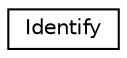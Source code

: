 digraph "Graphical Class Hierarchy"
{
  edge [fontname="Helvetica",fontsize="10",labelfontname="Helvetica",labelfontsize="10"];
  node [fontname="Helvetica",fontsize="10",shape=record];
  rankdir="LR";
  Node0 [label="Identify",height=0.2,width=0.4,color="black", fillcolor="white", style="filled",URL="$struct_identify.html"];
}

